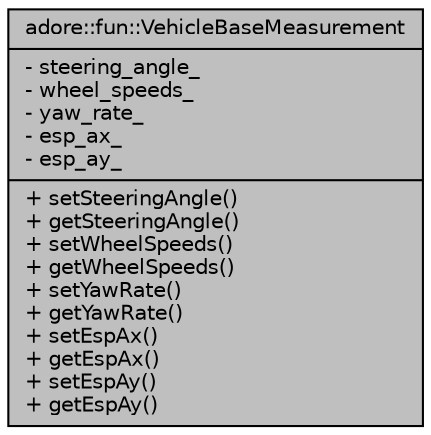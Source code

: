 digraph "adore::fun::VehicleBaseMeasurement"
{
 // LATEX_PDF_SIZE
  edge [fontname="Helvetica",fontsize="10",labelfontname="Helvetica",labelfontsize="10"];
  node [fontname="Helvetica",fontsize="10",shape=record];
  Node1 [label="{adore::fun::VehicleBaseMeasurement\n|- steering_angle_\l- wheel_speeds_\l- yaw_rate_\l- esp_ax_\l- esp_ay_\l|+ setSteeringAngle()\l+ getSteeringAngle()\l+ setWheelSpeeds()\l+ getWheelSpeeds()\l+ setYawRate()\l+ getYawRate()\l+ setEspAx()\l+ getEspAx()\l+ setEspAy()\l+ getEspAy()\l}",height=0.2,width=0.4,color="black", fillcolor="grey75", style="filled", fontcolor="black",tooltip=" "];
}
